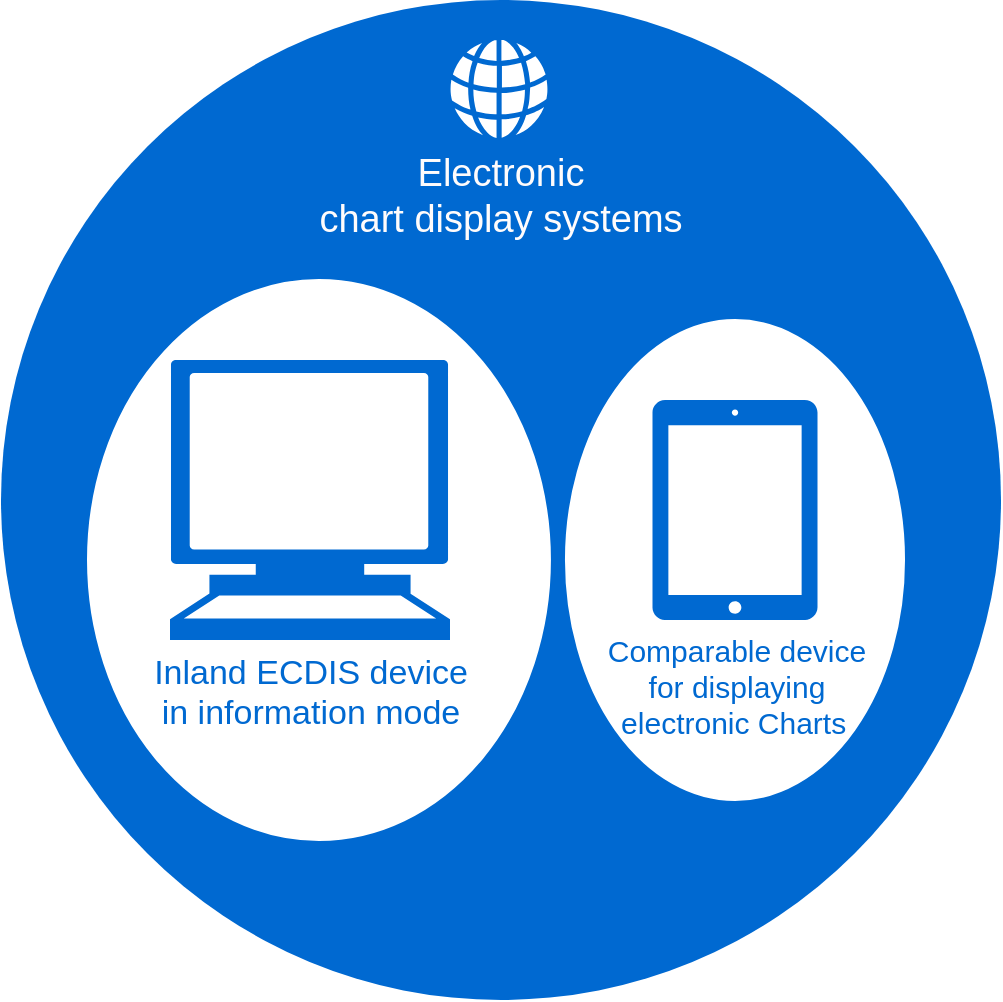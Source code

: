 <mxfile version="14.0.0" type="github">
  <diagram name="Page-1" id="3e8102d1-ef87-2e61-34e1-82d9a586fe2e">
    <mxGraphModel dx="1422" dy="724" grid="1" gridSize="10" guides="1" tooltips="1" connect="1" arrows="1" fold="1" page="1" pageScale="1" pageWidth="1100" pageHeight="850" background="#ffffff" math="0" shadow="0">
      <root>
        <mxCell id="0" />
        <mxCell id="1" parent="0" />
        <mxCell id="70666756c84bb93c-1" value="" style="ellipse;whiteSpace=wrap;html=1;rounded=0;shadow=0;comic=0;strokeWidth=1;fontFamily=Verdana;fontSize=14;strokeColor=none;fillColor=#0069D1;" parent="1" vertex="1">
          <mxGeometry x="275.5" y="270" width="500" height="500" as="geometry" />
        </mxCell>
        <mxCell id="sxDhyP1qLRuuLuAuOI6t-9" value="" style="ellipse;whiteSpace=wrap;html=1;fontColor=#FFFFFF;strokeColor=#FFFFFF;fillColor=#FFFFFF;gradientColor=#ffffff;" parent="1" vertex="1">
          <mxGeometry x="319" y="410" width="230.97" height="280" as="geometry" />
        </mxCell>
        <mxCell id="70666756c84bb93c-12" value="&lt;span style=&quot;font-family: arial, sans-serif; font-size: 19px;&quot;&gt;&lt;font color=&quot;#fffcfc&quot; style=&quot;font-size: 19px;&quot;&gt;Electronic&lt;br style=&quot;font-size: 19px;&quot;&gt;chart display systems&lt;/font&gt;&lt;/span&gt;" style="shadow=0;dashed=0;html=1;strokeColor=none;fillColor=#ffffff;labelPosition=center;verticalLabelPosition=bottom;verticalAlign=top;shape=mxgraph.office.concepts.globe_internet;rounded=0;comic=0;fontFamily=Verdana;fontSize=19;fontColor=#FFFFFF;" parent="1" vertex="1">
          <mxGeometry x="500" y="290" width="49" height="49" as="geometry" />
        </mxCell>
        <mxCell id="sxDhyP1qLRuuLuAuOI6t-10" value="" style="ellipse;whiteSpace=wrap;html=1;gradientColor=#ffffff;fontColor=#FFFFFF;strokeColor=#FFFFFF;" parent="1" vertex="1">
          <mxGeometry x="557.98" y="430" width="169.03" height="240" as="geometry" />
        </mxCell>
        <mxCell id="sxDhyP1qLRuuLuAuOI6t-5" value="&lt;font style=&quot;font-size: 17px&quot;&gt;Inland ECDIS device &lt;br&gt;in information mode&lt;br&gt;&lt;/font&gt;" style="shape=mxgraph.signs.tech.computer;html=1;pointerEvents=1;strokeColor=none;verticalLabelPosition=bottom;verticalAlign=top;align=center;fillColor=#0069D1;fontColor=#0069D1;" parent="1" vertex="1">
          <mxGeometry x="360" y="450" width="140" height="140" as="geometry" />
        </mxCell>
        <mxCell id="sxDhyP1qLRuuLuAuOI6t-7" value="&lt;font style=&quot;font-size: 15px&quot;&gt;Comparable device &lt;br&gt;for displaying &lt;br&gt;electronic Charts&lt;/font&gt;&amp;nbsp;" style="pointerEvents=1;shadow=0;dashed=0;html=1;strokeColor=none;labelPosition=center;verticalLabelPosition=bottom;verticalAlign=top;outlineConnect=0;align=center;shape=mxgraph.office.devices.tablet_ipad;fillColor=#0069D1;fontColor=#0069D1;" parent="1" vertex="1">
          <mxGeometry x="601.25" y="470" width="82.5" height="110" as="geometry" />
        </mxCell>
      </root>
    </mxGraphModel>
  </diagram>
</mxfile>
